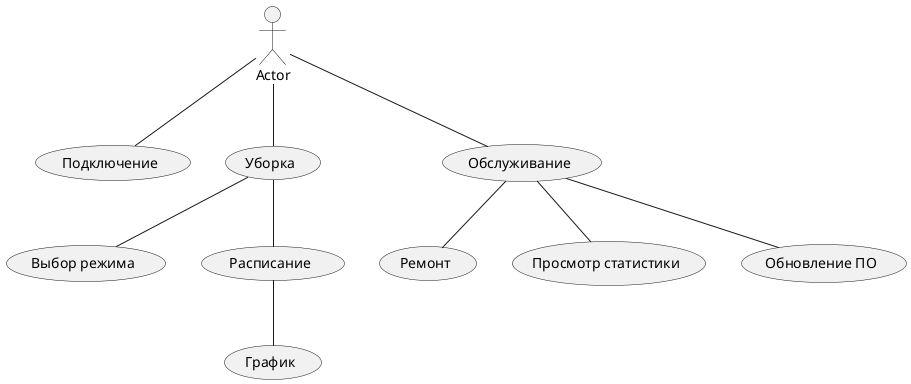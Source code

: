 @startuml

actor Actor

usecase login as "Подключение"
usecase job as "Уборка"
usecase service as "Обслуживание"
usecase mode_selection as "Выбор режима"
usecase schedule as "Расписание"
usecase chart as "График"
usecase repair as "Ремонт"
usecase statistic as "Просмотр статистики"
usecase upgrade as "Обновление ПО"



Actor -- login
Actor -- job
Actor -- service
job -- mode_selection
job -- schedule
schedule -- chart
service -- repair
service -- statistic
service -- upgrade


@enduml